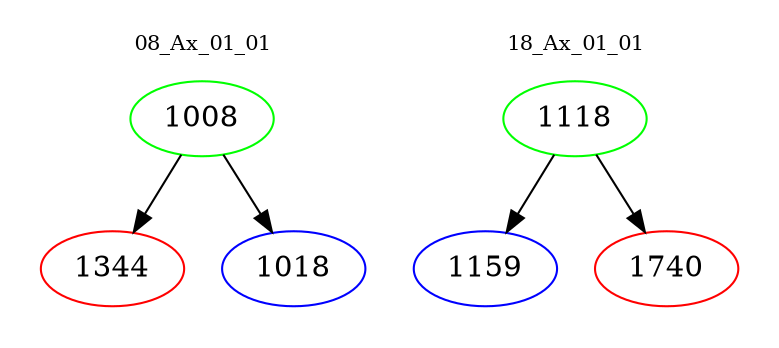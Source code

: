 digraph{
subgraph cluster_0 {
color = white
label = "08_Ax_01_01";
fontsize=10;
T0_1008 [label="1008", color="green"]
T0_1008 -> T0_1344 [color="black"]
T0_1344 [label="1344", color="red"]
T0_1008 -> T0_1018 [color="black"]
T0_1018 [label="1018", color="blue"]
}
subgraph cluster_1 {
color = white
label = "18_Ax_01_01";
fontsize=10;
T1_1118 [label="1118", color="green"]
T1_1118 -> T1_1159 [color="black"]
T1_1159 [label="1159", color="blue"]
T1_1118 -> T1_1740 [color="black"]
T1_1740 [label="1740", color="red"]
}
}

